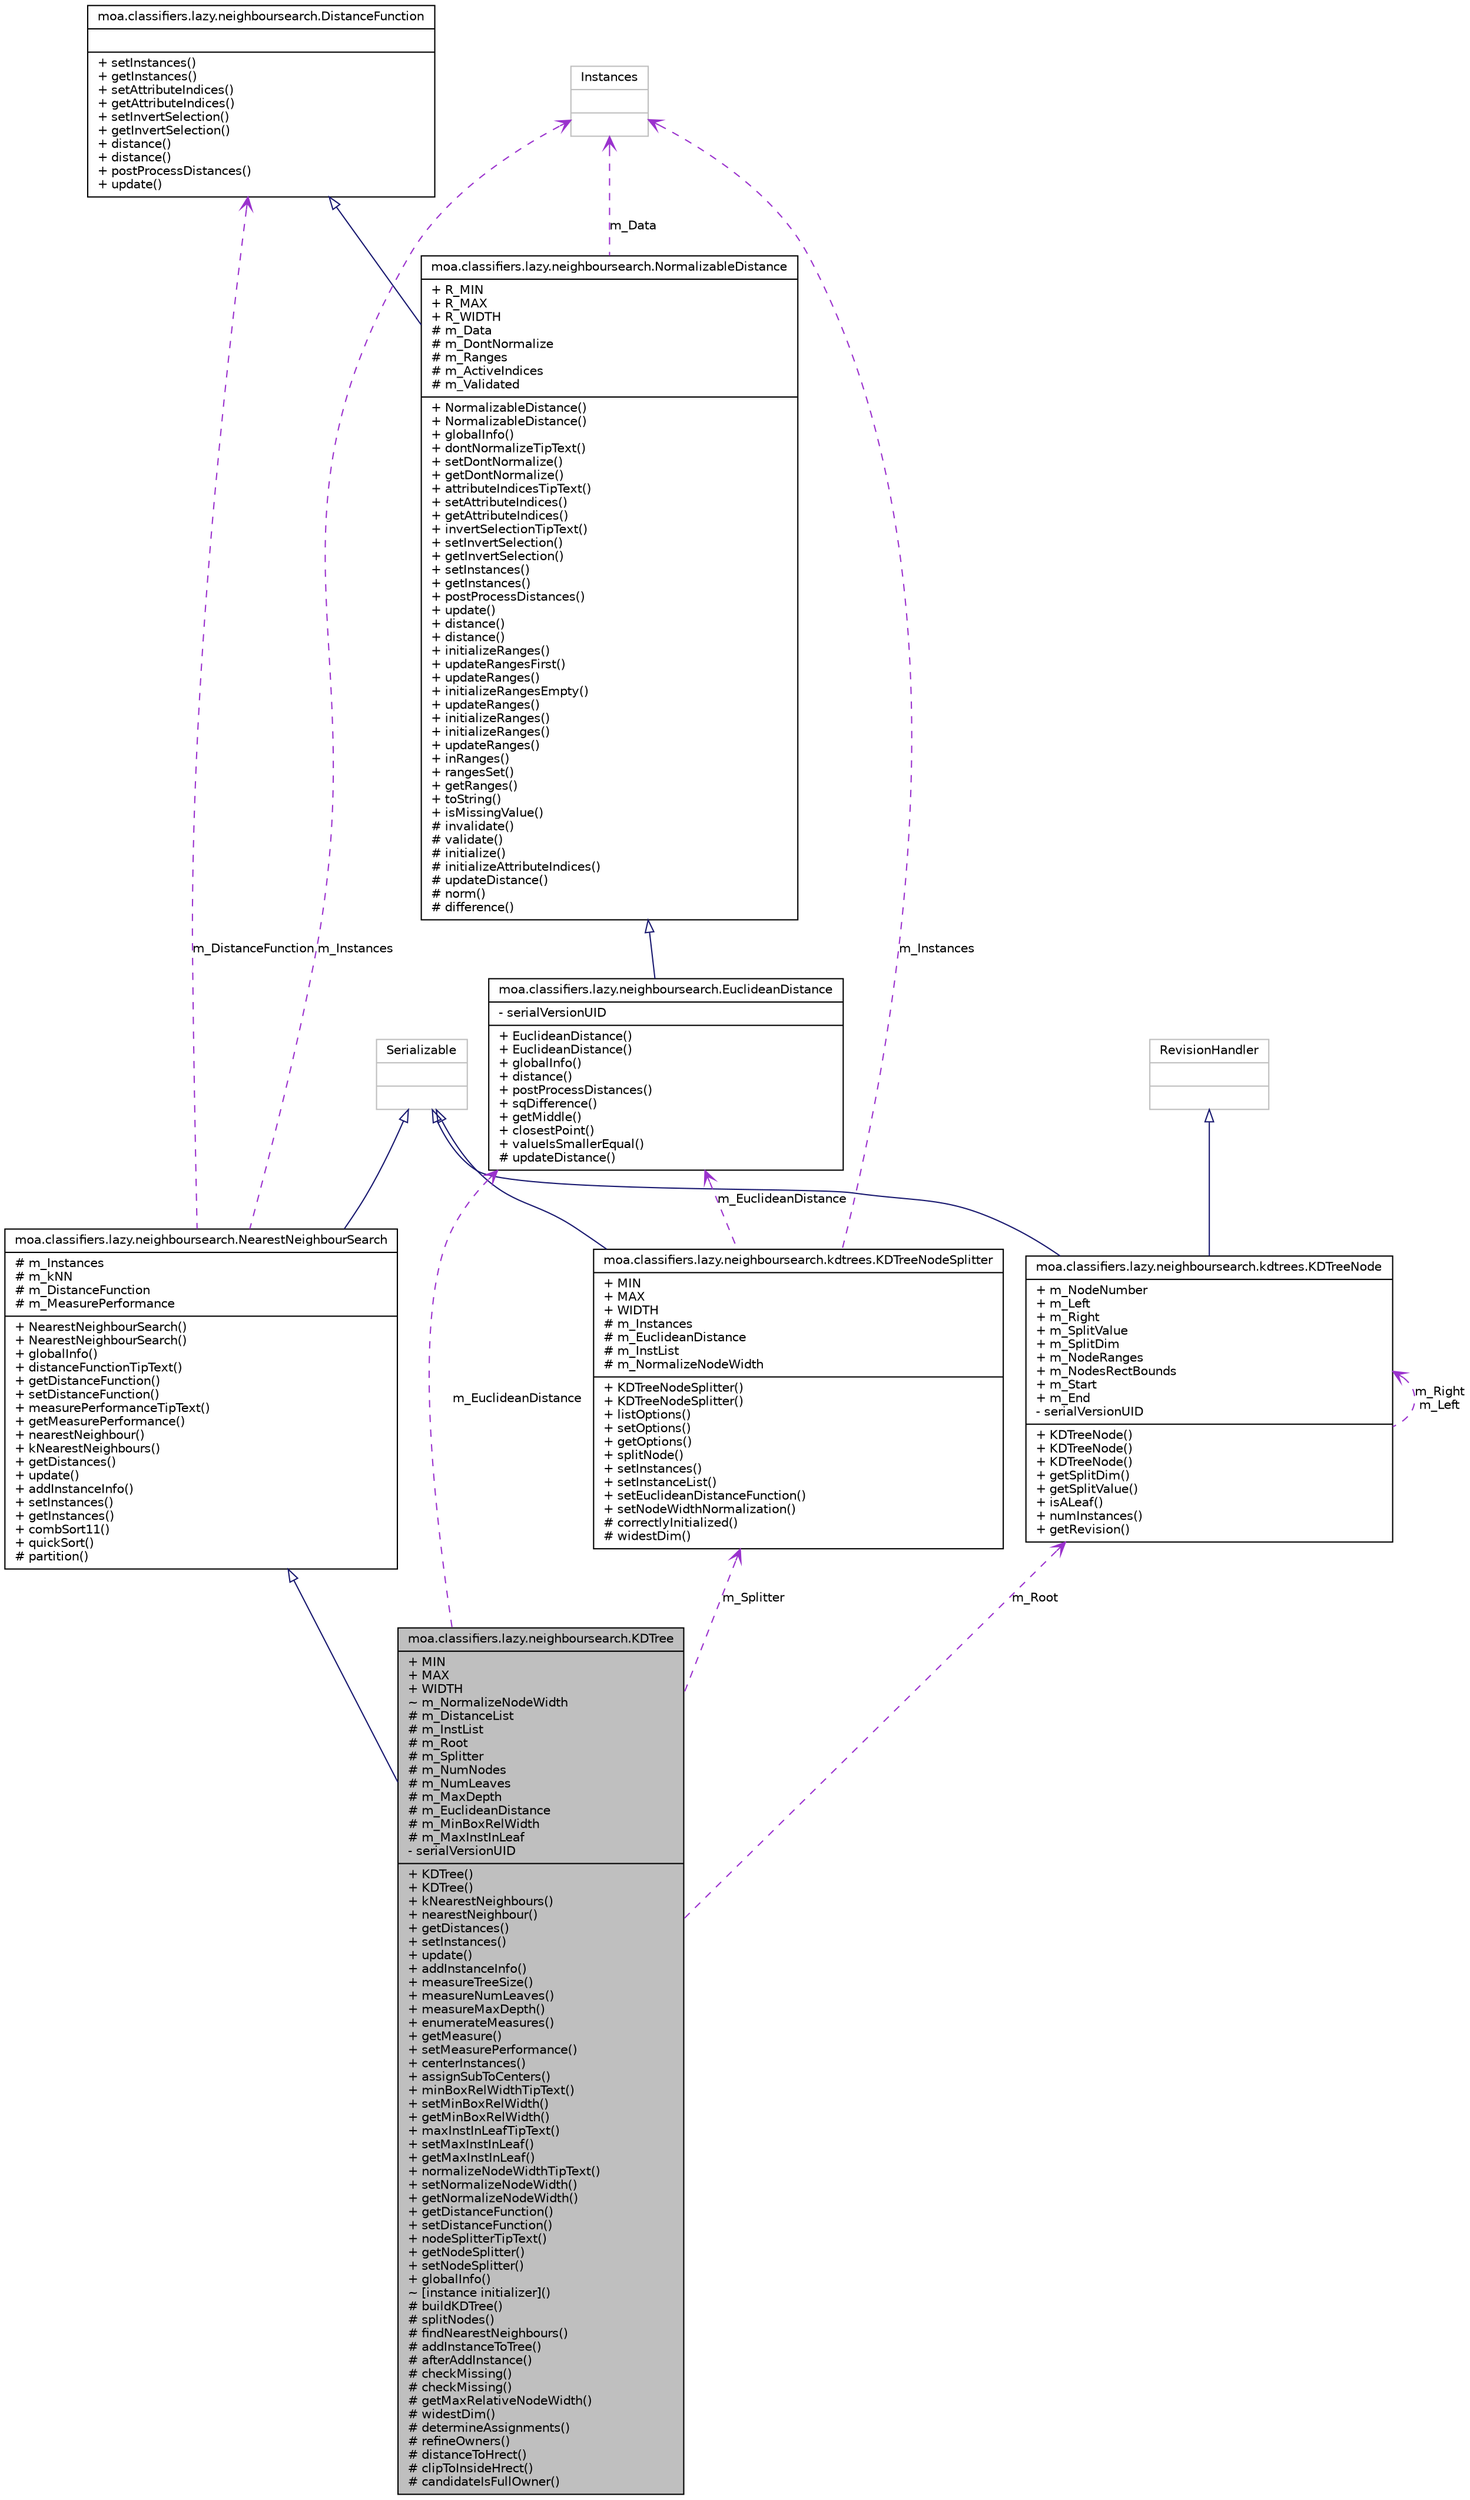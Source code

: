 digraph G
{
  edge [fontname="Helvetica",fontsize="10",labelfontname="Helvetica",labelfontsize="10"];
  node [fontname="Helvetica",fontsize="10",shape=record];
  Node1 [label="{moa.classifiers.lazy.neighboursearch.KDTree\n|+ MIN\l+ MAX\l+ WIDTH\l~ m_NormalizeNodeWidth\l# m_DistanceList\l# m_InstList\l# m_Root\l# m_Splitter\l# m_NumNodes\l# m_NumLeaves\l# m_MaxDepth\l# m_EuclideanDistance\l# m_MinBoxRelWidth\l# m_MaxInstInLeaf\l- serialVersionUID\l|+ KDTree()\l+ KDTree()\l+ kNearestNeighbours()\l+ nearestNeighbour()\l+ getDistances()\l+ setInstances()\l+ update()\l+ addInstanceInfo()\l+ measureTreeSize()\l+ measureNumLeaves()\l+ measureMaxDepth()\l+ enumerateMeasures()\l+ getMeasure()\l+ setMeasurePerformance()\l+ centerInstances()\l+ assignSubToCenters()\l+ minBoxRelWidthTipText()\l+ setMinBoxRelWidth()\l+ getMinBoxRelWidth()\l+ maxInstInLeafTipText()\l+ setMaxInstInLeaf()\l+ getMaxInstInLeaf()\l+ normalizeNodeWidthTipText()\l+ setNormalizeNodeWidth()\l+ getNormalizeNodeWidth()\l+ getDistanceFunction()\l+ setDistanceFunction()\l+ nodeSplitterTipText()\l+ getNodeSplitter()\l+ setNodeSplitter()\l+ globalInfo()\l~ [instance initializer]()\l# buildKDTree()\l# splitNodes()\l# findNearestNeighbours()\l# addInstanceToTree()\l# afterAddInstance()\l# checkMissing()\l# checkMissing()\l# getMaxRelativeNodeWidth()\l# widestDim()\l# determineAssignments()\l# refineOwners()\l# distanceToHrect()\l# clipToInsideHrect()\l# candidateIsFullOwner()\l}",height=0.2,width=0.4,color="black", fillcolor="grey75", style="filled" fontcolor="black"];
  Node2 -> Node1 [dir=back,color="midnightblue",fontsize="10",style="solid",arrowtail="empty",fontname="Helvetica"];
  Node2 [label="{moa.classifiers.lazy.neighboursearch.NearestNeighbourSearch\n|# m_Instances\l# m_kNN\l# m_DistanceFunction\l# m_MeasurePerformance\l|+ NearestNeighbourSearch()\l+ NearestNeighbourSearch()\l+ globalInfo()\l+ distanceFunctionTipText()\l+ getDistanceFunction()\l+ setDistanceFunction()\l+ measurePerformanceTipText()\l+ getMeasurePerformance()\l+ nearestNeighbour()\l+ kNearestNeighbours()\l+ getDistances()\l+ update()\l+ addInstanceInfo()\l+ setInstances()\l+ getInstances()\l+ combSort11()\l+ quickSort()\l# partition()\l}",height=0.2,width=0.4,color="black", fillcolor="white", style="filled",URL="$classmoa_1_1classifiers_1_1lazy_1_1neighboursearch_1_1NearestNeighbourSearch.html",tooltip="Abstract class for nearest neighbour search."];
  Node3 -> Node2 [dir=back,color="midnightblue",fontsize="10",style="solid",arrowtail="empty",fontname="Helvetica"];
  Node3 [label="{Serializable\n||}",height=0.2,width=0.4,color="grey75", fillcolor="white", style="filled"];
  Node4 -> Node2 [dir=back,color="darkorchid3",fontsize="10",style="dashed",label="m_DistanceFunction",arrowtail="open",fontname="Helvetica"];
  Node4 [label="{moa.classifiers.lazy.neighboursearch.DistanceFunction\n||+ setInstances()\l+ getInstances()\l+ setAttributeIndices()\l+ getAttributeIndices()\l+ setInvertSelection()\l+ getInvertSelection()\l+ distance()\l+ distance()\l+ postProcessDistances()\l+ update()\l}",height=0.2,width=0.4,color="black", fillcolor="white", style="filled",URL="$interfacemoa_1_1classifiers_1_1lazy_1_1neighboursearch_1_1DistanceFunction.html",tooltip="Interface for any class that can compute and return distances between two instances..."];
  Node5 -> Node2 [dir=back,color="darkorchid3",fontsize="10",style="dashed",label="m_Instances",arrowtail="open",fontname="Helvetica"];
  Node5 [label="{Instances\n||}",height=0.2,width=0.4,color="grey75", fillcolor="white", style="filled"];
  Node6 -> Node1 [dir=back,color="darkorchid3",fontsize="10",style="dashed",label="m_EuclideanDistance",arrowtail="open",fontname="Helvetica"];
  Node6 [label="{moa.classifiers.lazy.neighboursearch.EuclideanDistance\n|- serialVersionUID\l|+ EuclideanDistance()\l+ EuclideanDistance()\l+ globalInfo()\l+ distance()\l+ postProcessDistances()\l+ sqDifference()\l+ getMiddle()\l+ closestPoint()\l+ valueIsSmallerEqual()\l# updateDistance()\l}",height=0.2,width=0.4,color="black", fillcolor="white", style="filled",URL="$classmoa_1_1classifiers_1_1lazy_1_1neighboursearch_1_1EuclideanDistance.html",tooltip="Implementing Euclidean distance (or similarity) function."];
  Node7 -> Node6 [dir=back,color="midnightblue",fontsize="10",style="solid",arrowtail="empty",fontname="Helvetica"];
  Node7 [label="{moa.classifiers.lazy.neighboursearch.NormalizableDistance\n|+ R_MIN\l+ R_MAX\l+ R_WIDTH\l# m_Data\l# m_DontNormalize\l# m_Ranges\l# m_ActiveIndices\l# m_Validated\l|+ NormalizableDistance()\l+ NormalizableDistance()\l+ globalInfo()\l+ dontNormalizeTipText()\l+ setDontNormalize()\l+ getDontNormalize()\l+ attributeIndicesTipText()\l+ setAttributeIndices()\l+ getAttributeIndices()\l+ invertSelectionTipText()\l+ setInvertSelection()\l+ getInvertSelection()\l+ setInstances()\l+ getInstances()\l+ postProcessDistances()\l+ update()\l+ distance()\l+ distance()\l+ initializeRanges()\l+ updateRangesFirst()\l+ updateRanges()\l+ initializeRangesEmpty()\l+ updateRanges()\l+ initializeRanges()\l+ initializeRanges()\l+ updateRanges()\l+ inRanges()\l+ rangesSet()\l+ getRanges()\l+ toString()\l+ isMissingValue()\l# invalidate()\l# validate()\l# initialize()\l# initializeAttributeIndices()\l# updateDistance()\l# norm()\l# difference()\l}",height=0.2,width=0.4,color="black", fillcolor="white", style="filled",URL="$classmoa_1_1classifiers_1_1lazy_1_1neighboursearch_1_1NormalizableDistance.html",tooltip="Represents the abstract ancestor for normalizable distance functions, like Euclidean..."];
  Node4 -> Node7 [dir=back,color="midnightblue",fontsize="10",style="solid",arrowtail="empty",fontname="Helvetica"];
  Node5 -> Node7 [dir=back,color="darkorchid3",fontsize="10",style="dashed",label="m_Data",arrowtail="open",fontname="Helvetica"];
  Node8 -> Node1 [dir=back,color="darkorchid3",fontsize="10",style="dashed",label="m_Splitter",arrowtail="open",fontname="Helvetica"];
  Node8 [label="{moa.classifiers.lazy.neighboursearch.kdtrees.KDTreeNodeSplitter\n|+ MIN\l+ MAX\l+ WIDTH\l# m_Instances\l# m_EuclideanDistance\l# m_InstList\l# m_NormalizeNodeWidth\l|+ KDTreeNodeSplitter()\l+ KDTreeNodeSplitter()\l+ listOptions()\l+ setOptions()\l+ getOptions()\l+ splitNode()\l+ setInstances()\l+ setInstanceList()\l+ setEuclideanDistanceFunction()\l+ setNodeWidthNormalization()\l# correctlyInitialized()\l# widestDim()\l}",height=0.2,width=0.4,color="black", fillcolor="white", style="filled",URL="$classmoa_1_1classifiers_1_1lazy_1_1neighboursearch_1_1kdtrees_1_1KDTreeNodeSplitter.html",tooltip="Class that splits up a KDTreeNode."];
  Node3 -> Node8 [dir=back,color="midnightblue",fontsize="10",style="solid",arrowtail="empty",fontname="Helvetica"];
  Node6 -> Node8 [dir=back,color="darkorchid3",fontsize="10",style="dashed",label="m_EuclideanDistance",arrowtail="open",fontname="Helvetica"];
  Node5 -> Node8 [dir=back,color="darkorchid3",fontsize="10",style="dashed",label="m_Instances",arrowtail="open",fontname="Helvetica"];
  Node9 -> Node1 [dir=back,color="darkorchid3",fontsize="10",style="dashed",label="m_Root",arrowtail="open",fontname="Helvetica"];
  Node9 [label="{moa.classifiers.lazy.neighboursearch.kdtrees.KDTreeNode\n|+ m_NodeNumber\l+ m_Left\l+ m_Right\l+ m_SplitValue\l+ m_SplitDim\l+ m_NodeRanges\l+ m_NodesRectBounds\l+ m_Start\l+ m_End\l- serialVersionUID\l|+ KDTreeNode()\l+ KDTreeNode()\l+ KDTreeNode()\l+ getSplitDim()\l+ getSplitValue()\l+ isALeaf()\l+ numInstances()\l+ getRevision()\l}",height=0.2,width=0.4,color="black", fillcolor="white", style="filled",URL="$classmoa_1_1classifiers_1_1lazy_1_1neighboursearch_1_1kdtrees_1_1KDTreeNode.html",tooltip="A class representing a KDTree node."];
  Node3 -> Node9 [dir=back,color="midnightblue",fontsize="10",style="solid",arrowtail="empty",fontname="Helvetica"];
  Node10 -> Node9 [dir=back,color="midnightblue",fontsize="10",style="solid",arrowtail="empty",fontname="Helvetica"];
  Node10 [label="{RevisionHandler\n||}",height=0.2,width=0.4,color="grey75", fillcolor="white", style="filled"];
  Node9 -> Node9 [dir=back,color="darkorchid3",fontsize="10",style="dashed",label="m_Right\nm_Left",arrowtail="open",fontname="Helvetica"];
}
